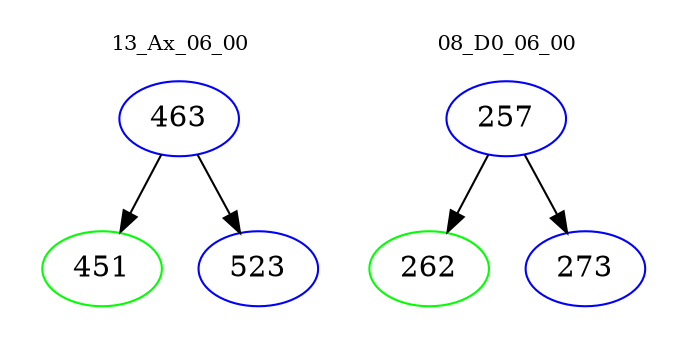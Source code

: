 digraph{
subgraph cluster_0 {
color = white
label = "13_Ax_06_00";
fontsize=10;
T0_463 [label="463", color="blue"]
T0_463 -> T0_451 [color="black"]
T0_451 [label="451", color="green"]
T0_463 -> T0_523 [color="black"]
T0_523 [label="523", color="blue"]
}
subgraph cluster_1 {
color = white
label = "08_D0_06_00";
fontsize=10;
T1_257 [label="257", color="blue"]
T1_257 -> T1_262 [color="black"]
T1_262 [label="262", color="green"]
T1_257 -> T1_273 [color="black"]
T1_273 [label="273", color="blue"]
}
}
